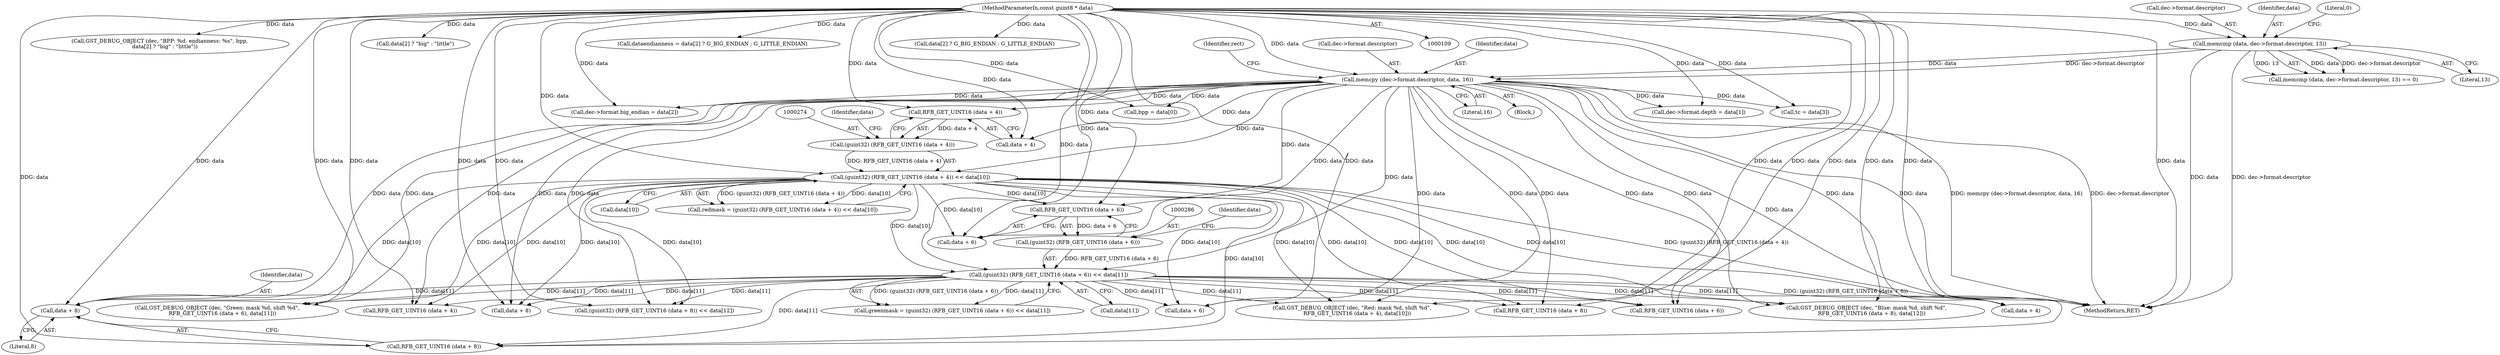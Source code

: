digraph "0_gstreamer_4cb1bcf1422bbcd79c0f683edb7ee85e3f7a31fe_0@pointer" {
"1000300" [label="(Call,data + 8)"];
"1000284" [label="(Call,(guint32) (RFB_GET_UINT16 (data + 6)) << data[11])"];
"1000285" [label="(Call,(guint32) (RFB_GET_UINT16 (data + 6)))"];
"1000287" [label="(Call,RFB_GET_UINT16 (data + 6))"];
"1000272" [label="(Call,(guint32) (RFB_GET_UINT16 (data + 4)) << data[10])"];
"1000273" [label="(Call,(guint32) (RFB_GET_UINT16 (data + 4)))"];
"1000275" [label="(Call,RFB_GET_UINT16 (data + 4))"];
"1000153" [label="(Call,memcpy (dec->format.descriptor, data, 16))"];
"1000141" [label="(Call,memcmp (data, dec->format.descriptor, 13))"];
"1000112" [label="(MethodParameterIn,const guint8 * data)"];
"1000154" [label="(Call,dec->format.descriptor)"];
"1000282" [label="(Call,greenmask = (guint32) (RFB_GET_UINT16 (data + 6)) << data[11])"];
"1000142" [label="(Identifier,data)"];
"1000306" [label="(Call,GST_DEBUG_OBJECT (dec, \"Red: mask %d, shift %d\",\n      RFB_GET_UINT16 (data + 4), data[10]))"];
"1000287" [label="(Call,RFB_GET_UINT16 (data + 6))"];
"1000148" [label="(Literal,13)"];
"1000336" [label="(Call,GST_DEBUG_OBJECT (dec, \"BPP: %d. endianness: %s\", bpp,\n      data[2] ? \"big\" : \"little\"))"];
"1000280" [label="(Identifier,data)"];
"1000316" [label="(Call,GST_DEBUG_OBJECT (dec, \"Green: mask %d, shift %d\",\n      RFB_GET_UINT16 (data + 6), data[11]))"];
"1000309" [label="(Call,RFB_GET_UINT16 (data + 4))"];
"1000112" [label="(MethodParameterIn,const guint8 * data)"];
"1000193" [label="(Call,dec->format.big_endian = data[2])"];
"1000340" [label="(Call,data[2] ? \"big\" : \"little\")"];
"1000275" [label="(Call,RFB_GET_UINT16 (data + 4))"];
"1000149" [label="(Literal,0)"];
"1000330" [label="(Call,data + 8)"];
"1000296" [label="(Call,(guint32) (RFB_GET_UINT16 (data + 8)) << data[12])"];
"1000302" [label="(Literal,8)"];
"1000320" [label="(Call,data + 6)"];
"1000179" [label="(Call,bpp = data[0])"];
"1000301" [label="(Identifier,data)"];
"1000270" [label="(Call,redmask = (guint32) (RFB_GET_UINT16 (data + 4)) << data[10])"];
"1000159" [label="(Identifier,data)"];
"1000140" [label="(Call,memcmp (data, dec->format.descriptor, 13) == 0)"];
"1000202" [label="(Call,dataendianness = data[2] ? G_BIG_ENDIAN : G_LITTLE_ENDIAN)"];
"1000284" [label="(Call,(guint32) (RFB_GET_UINT16 (data + 6)) << data[11])"];
"1000299" [label="(Call,RFB_GET_UINT16 (data + 8))"];
"1000285" [label="(Call,(guint32) (RFB_GET_UINT16 (data + 6)))"];
"1000288" [label="(Call,data + 6)"];
"1000276" [label="(Call,data + 4)"];
"1000272" [label="(Call,(guint32) (RFB_GET_UINT16 (data + 4)) << data[10])"];
"1000153" [label="(Call,memcpy (dec->format.descriptor, data, 16))"];
"1000204" [label="(Call,data[2] ? G_BIG_ENDIAN : G_LITTLE_ENDIAN)"];
"1000143" [label="(Call,dec->format.descriptor)"];
"1000160" [label="(Literal,16)"];
"1000326" [label="(Call,GST_DEBUG_OBJECT (dec, \"Blue: mask %d, shift %d\",\n      RFB_GET_UINT16 (data + 8), data[12]))"];
"1000329" [label="(Call,RFB_GET_UINT16 (data + 8))"];
"1000292" [label="(Identifier,data)"];
"1000165" [label="(Identifier,rect)"];
"1000291" [label="(Call,data[11])"];
"1000115" [label="(Block,)"];
"1000319" [label="(Call,RFB_GET_UINT16 (data + 6))"];
"1000141" [label="(Call,memcmp (data, dec->format.descriptor, 13))"];
"1000310" [label="(Call,data + 4)"];
"1000273" [label="(Call,(guint32) (RFB_GET_UINT16 (data + 4)))"];
"1000184" [label="(Call,dec->format.depth = data[1])"];
"1000210" [label="(Call,tc = data[3])"];
"1000279" [label="(Call,data[10])"];
"1000519" [label="(MethodReturn,RET)"];
"1000300" [label="(Call,data + 8)"];
"1000300" -> "1000299"  [label="AST: "];
"1000300" -> "1000302"  [label="CFG: "];
"1000301" -> "1000300"  [label="AST: "];
"1000302" -> "1000300"  [label="AST: "];
"1000299" -> "1000300"  [label="CFG: "];
"1000284" -> "1000300"  [label="DDG: data[11]"];
"1000272" -> "1000300"  [label="DDG: data[10]"];
"1000112" -> "1000300"  [label="DDG: data"];
"1000153" -> "1000300"  [label="DDG: data"];
"1000284" -> "1000282"  [label="AST: "];
"1000284" -> "1000291"  [label="CFG: "];
"1000285" -> "1000284"  [label="AST: "];
"1000291" -> "1000284"  [label="AST: "];
"1000282" -> "1000284"  [label="CFG: "];
"1000284" -> "1000519"  [label="DDG: (guint32) (RFB_GET_UINT16 (data + 6))"];
"1000284" -> "1000282"  [label="DDG: (guint32) (RFB_GET_UINT16 (data + 6))"];
"1000284" -> "1000282"  [label="DDG: data[11]"];
"1000285" -> "1000284"  [label="DDG: RFB_GET_UINT16 (data + 6)"];
"1000112" -> "1000284"  [label="DDG: data"];
"1000272" -> "1000284"  [label="DDG: data[10]"];
"1000153" -> "1000284"  [label="DDG: data"];
"1000284" -> "1000299"  [label="DDG: data[11]"];
"1000284" -> "1000296"  [label="DDG: data[11]"];
"1000284" -> "1000309"  [label="DDG: data[11]"];
"1000284" -> "1000310"  [label="DDG: data[11]"];
"1000284" -> "1000306"  [label="DDG: data[11]"];
"1000284" -> "1000319"  [label="DDG: data[11]"];
"1000284" -> "1000320"  [label="DDG: data[11]"];
"1000284" -> "1000316"  [label="DDG: data[11]"];
"1000284" -> "1000329"  [label="DDG: data[11]"];
"1000284" -> "1000330"  [label="DDG: data[11]"];
"1000284" -> "1000326"  [label="DDG: data[11]"];
"1000285" -> "1000287"  [label="CFG: "];
"1000286" -> "1000285"  [label="AST: "];
"1000287" -> "1000285"  [label="AST: "];
"1000292" -> "1000285"  [label="CFG: "];
"1000287" -> "1000285"  [label="DDG: data + 6"];
"1000287" -> "1000288"  [label="CFG: "];
"1000288" -> "1000287"  [label="AST: "];
"1000272" -> "1000287"  [label="DDG: data[10]"];
"1000112" -> "1000287"  [label="DDG: data"];
"1000153" -> "1000287"  [label="DDG: data"];
"1000272" -> "1000270"  [label="AST: "];
"1000272" -> "1000279"  [label="CFG: "];
"1000273" -> "1000272"  [label="AST: "];
"1000279" -> "1000272"  [label="AST: "];
"1000270" -> "1000272"  [label="CFG: "];
"1000272" -> "1000519"  [label="DDG: (guint32) (RFB_GET_UINT16 (data + 4))"];
"1000272" -> "1000270"  [label="DDG: (guint32) (RFB_GET_UINT16 (data + 4))"];
"1000272" -> "1000270"  [label="DDG: data[10]"];
"1000273" -> "1000272"  [label="DDG: RFB_GET_UINT16 (data + 4)"];
"1000112" -> "1000272"  [label="DDG: data"];
"1000153" -> "1000272"  [label="DDG: data"];
"1000272" -> "1000288"  [label="DDG: data[10]"];
"1000272" -> "1000299"  [label="DDG: data[10]"];
"1000272" -> "1000296"  [label="DDG: data[10]"];
"1000272" -> "1000309"  [label="DDG: data[10]"];
"1000272" -> "1000310"  [label="DDG: data[10]"];
"1000272" -> "1000306"  [label="DDG: data[10]"];
"1000272" -> "1000319"  [label="DDG: data[10]"];
"1000272" -> "1000320"  [label="DDG: data[10]"];
"1000272" -> "1000316"  [label="DDG: data[10]"];
"1000272" -> "1000329"  [label="DDG: data[10]"];
"1000272" -> "1000330"  [label="DDG: data[10]"];
"1000272" -> "1000326"  [label="DDG: data[10]"];
"1000273" -> "1000275"  [label="CFG: "];
"1000274" -> "1000273"  [label="AST: "];
"1000275" -> "1000273"  [label="AST: "];
"1000280" -> "1000273"  [label="CFG: "];
"1000275" -> "1000273"  [label="DDG: data + 4"];
"1000275" -> "1000276"  [label="CFG: "];
"1000276" -> "1000275"  [label="AST: "];
"1000153" -> "1000275"  [label="DDG: data"];
"1000112" -> "1000275"  [label="DDG: data"];
"1000153" -> "1000115"  [label="AST: "];
"1000153" -> "1000160"  [label="CFG: "];
"1000154" -> "1000153"  [label="AST: "];
"1000159" -> "1000153"  [label="AST: "];
"1000160" -> "1000153"  [label="AST: "];
"1000165" -> "1000153"  [label="CFG: "];
"1000153" -> "1000519"  [label="DDG: data"];
"1000153" -> "1000519"  [label="DDG: memcpy (dec->format.descriptor, data, 16)"];
"1000153" -> "1000519"  [label="DDG: dec->format.descriptor"];
"1000141" -> "1000153"  [label="DDG: dec->format.descriptor"];
"1000141" -> "1000153"  [label="DDG: data"];
"1000112" -> "1000153"  [label="DDG: data"];
"1000153" -> "1000179"  [label="DDG: data"];
"1000153" -> "1000184"  [label="DDG: data"];
"1000153" -> "1000193"  [label="DDG: data"];
"1000153" -> "1000210"  [label="DDG: data"];
"1000153" -> "1000276"  [label="DDG: data"];
"1000153" -> "1000288"  [label="DDG: data"];
"1000153" -> "1000299"  [label="DDG: data"];
"1000153" -> "1000296"  [label="DDG: data"];
"1000153" -> "1000309"  [label="DDG: data"];
"1000153" -> "1000310"  [label="DDG: data"];
"1000153" -> "1000306"  [label="DDG: data"];
"1000153" -> "1000319"  [label="DDG: data"];
"1000153" -> "1000320"  [label="DDG: data"];
"1000153" -> "1000316"  [label="DDG: data"];
"1000153" -> "1000329"  [label="DDG: data"];
"1000153" -> "1000330"  [label="DDG: data"];
"1000153" -> "1000326"  [label="DDG: data"];
"1000141" -> "1000140"  [label="AST: "];
"1000141" -> "1000148"  [label="CFG: "];
"1000142" -> "1000141"  [label="AST: "];
"1000143" -> "1000141"  [label="AST: "];
"1000148" -> "1000141"  [label="AST: "];
"1000149" -> "1000141"  [label="CFG: "];
"1000141" -> "1000519"  [label="DDG: data"];
"1000141" -> "1000519"  [label="DDG: dec->format.descriptor"];
"1000141" -> "1000140"  [label="DDG: data"];
"1000141" -> "1000140"  [label="DDG: dec->format.descriptor"];
"1000141" -> "1000140"  [label="DDG: 13"];
"1000112" -> "1000141"  [label="DDG: data"];
"1000112" -> "1000109"  [label="AST: "];
"1000112" -> "1000519"  [label="DDG: data"];
"1000112" -> "1000179"  [label="DDG: data"];
"1000112" -> "1000184"  [label="DDG: data"];
"1000112" -> "1000193"  [label="DDG: data"];
"1000112" -> "1000202"  [label="DDG: data"];
"1000112" -> "1000204"  [label="DDG: data"];
"1000112" -> "1000210"  [label="DDG: data"];
"1000112" -> "1000276"  [label="DDG: data"];
"1000112" -> "1000288"  [label="DDG: data"];
"1000112" -> "1000299"  [label="DDG: data"];
"1000112" -> "1000296"  [label="DDG: data"];
"1000112" -> "1000309"  [label="DDG: data"];
"1000112" -> "1000310"  [label="DDG: data"];
"1000112" -> "1000306"  [label="DDG: data"];
"1000112" -> "1000319"  [label="DDG: data"];
"1000112" -> "1000320"  [label="DDG: data"];
"1000112" -> "1000316"  [label="DDG: data"];
"1000112" -> "1000329"  [label="DDG: data"];
"1000112" -> "1000330"  [label="DDG: data"];
"1000112" -> "1000326"  [label="DDG: data"];
"1000112" -> "1000336"  [label="DDG: data"];
"1000112" -> "1000340"  [label="DDG: data"];
}
